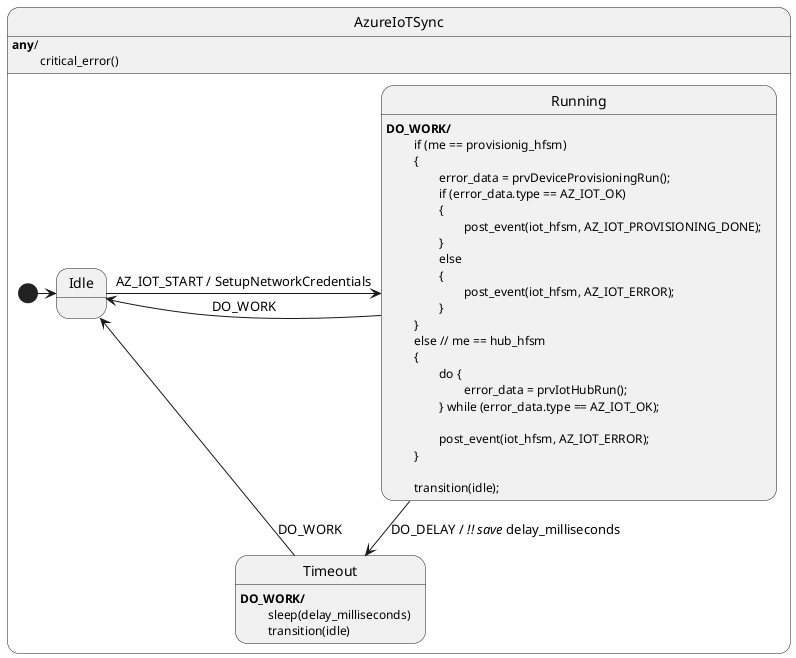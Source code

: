 @startuml Azure IoT HFSM Sync Adapter

state AzureIoTSync {
    state Idle

    state Running
    Running : <b>DO_WORK/</b>
    Running : \t if (me == provisionig_hfsm)
    Running : \t {
    Running : \t\t error_data = prvDeviceProvisioningRun(); 
    Running : \t\t if (error_data.type == AZ_IOT_OK)
    Running : \t\t {
    Running : \t\t\t post_event(iot_hfsm, AZ_IOT_PROVISIONING_DONE);
    Running : \t\t }
    Running : \t\t else
    Running : \t\t {
    Running : \t\t\t post_event(iot_hfsm, AZ_IOT_ERROR);
    Running : \t\t }
    Running : \t }
    Running : \t else // me == hub_hfsm
    Running : \t {
    Running : \t\t do {
    Running : \t\t\t error_data = prvIotHubRun(); 
    Running : \t\t } while (error_data.type == AZ_IOT_OK);
    Running :
    Running : \t\t post_event(iot_hfsm, AZ_IOT_ERROR);
    Running : \t }
    Running :
    Running : \t transition(idle);


    state Timeout
    Timeout : <b>DO_WORK/</b>
    Timeout : \t sleep(delay_milliseconds)
    Timeout : \t transition(idle)
    
    [*] -> Idle
    Idle -> Running : AZ_IOT_START / SetupNetworkCredentials
    Running -> Timeout : DO_DELAY / <i>!! save</i> delay_milliseconds
    Timeout --> Idle : DO_WORK
    Running -> Idle : DO_WORK
}

AzureIoTSync : <b>any</b>/ 
AzureIoTSync : \t critical_error()
@enduml
